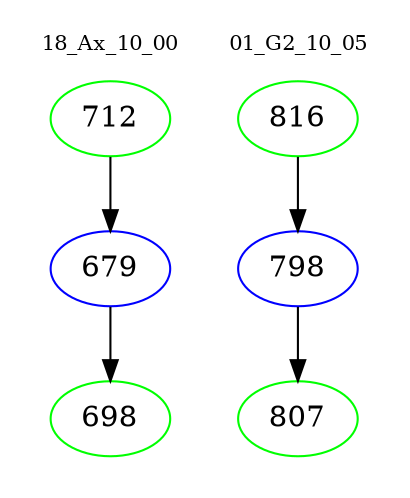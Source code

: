 digraph{
subgraph cluster_0 {
color = white
label = "18_Ax_10_00";
fontsize=10;
T0_712 [label="712", color="green"]
T0_712 -> T0_679 [color="black"]
T0_679 [label="679", color="blue"]
T0_679 -> T0_698 [color="black"]
T0_698 [label="698", color="green"]
}
subgraph cluster_1 {
color = white
label = "01_G2_10_05";
fontsize=10;
T1_816 [label="816", color="green"]
T1_816 -> T1_798 [color="black"]
T1_798 [label="798", color="blue"]
T1_798 -> T1_807 [color="black"]
T1_807 [label="807", color="green"]
}
}
